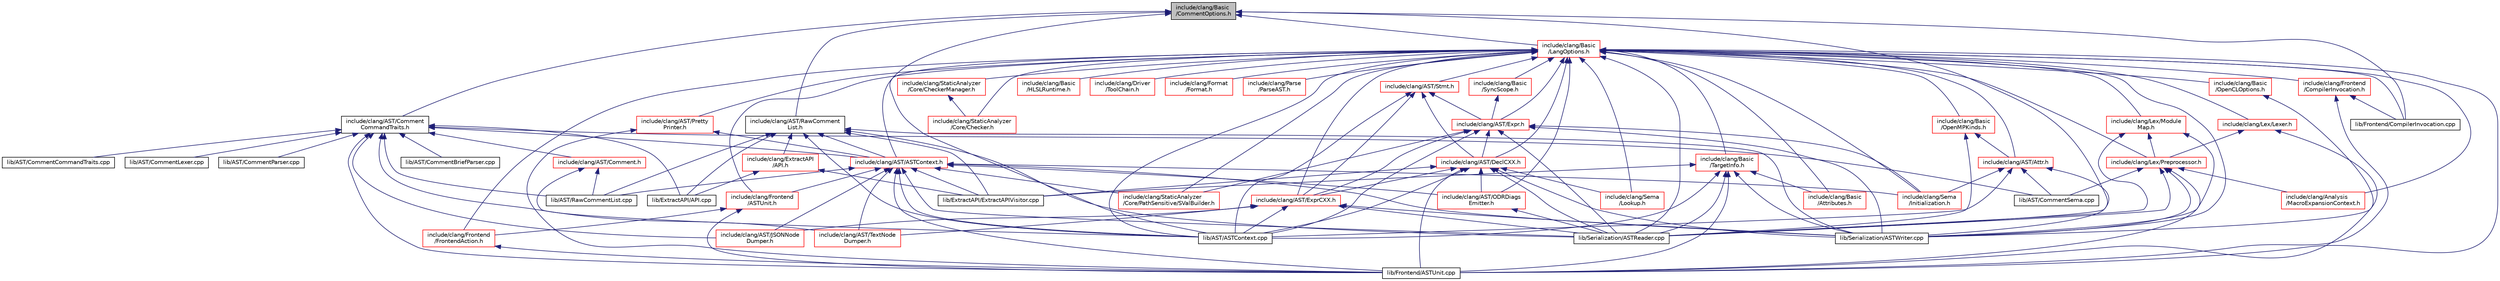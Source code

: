 digraph "include/clang/Basic/CommentOptions.h"
{
 // LATEX_PDF_SIZE
  bgcolor="transparent";
  edge [fontname="Helvetica",fontsize="10",labelfontname="Helvetica",labelfontsize="10"];
  node [fontname="Helvetica",fontsize="10",shape=record];
  Node1 [label="include/clang/Basic\l/CommentOptions.h",height=0.2,width=0.4,color="black", fillcolor="grey75", style="filled", fontcolor="black",tooltip=" "];
  Node1 -> Node2 [dir="back",color="midnightblue",fontsize="10",style="solid",fontname="Helvetica"];
  Node2 [label="include/clang/AST/Comment\lCommandTraits.h",height=0.2,width=0.4,color="black",URL="$CommentCommandTraits_8h.html",tooltip=" "];
  Node2 -> Node3 [dir="back",color="midnightblue",fontsize="10",style="solid",fontname="Helvetica"];
  Node3 [label="include/clang/AST/ASTContext.h",height=0.2,width=0.4,color="red",URL="$ASTContext_8h.html",tooltip=" "];
  Node3 -> Node72 [dir="back",color="midnightblue",fontsize="10",style="solid",fontname="Helvetica"];
  Node72 [label="include/clang/AST/JSONNode\lDumper.h",height=0.2,width=0.4,color="red",URL="$JSONNodeDumper_8h.html",tooltip=" "];
  Node3 -> Node654 [dir="back",color="midnightblue",fontsize="10",style="solid",fontname="Helvetica"];
  Node654 [label="include/clang/AST/ODRDiags\lEmitter.h",height=0.2,width=0.4,color="red",URL="$ODRDiagsEmitter_8h.html",tooltip=" "];
  Node654 -> Node244 [dir="back",color="midnightblue",fontsize="10",style="solid",fontname="Helvetica"];
  Node244 [label="lib/Serialization/ASTReader.cpp",height=0.2,width=0.4,color="black",URL="$ASTReader_8cpp.html",tooltip=" "];
  Node3 -> Node74 [dir="back",color="midnightblue",fontsize="10",style="solid",fontname="Helvetica"];
  Node74 [label="include/clang/AST/TextNode\lDumper.h",height=0.2,width=0.4,color="red",URL="$TextNodeDumper_8h.html",tooltip=" "];
  Node3 -> Node673 [dir="back",color="midnightblue",fontsize="10",style="solid",fontname="Helvetica"];
  Node673 [label="include/clang/Frontend\l/ASTUnit.h",height=0.2,width=0.4,color="red",URL="$ASTUnit_8h.html",tooltip=" "];
  Node673 -> Node674 [dir="back",color="midnightblue",fontsize="10",style="solid",fontname="Helvetica"];
  Node674 [label="include/clang/Frontend\l/FrontendAction.h",height=0.2,width=0.4,color="red",URL="$FrontendAction_8h.html",tooltip=" "];
  Node674 -> Node383 [dir="back",color="midnightblue",fontsize="10",style="solid",fontname="Helvetica"];
  Node383 [label="lib/Frontend/ASTUnit.cpp",height=0.2,width=0.4,color="black",URL="$ASTUnit_8cpp.html",tooltip=" "];
  Node673 -> Node383 [dir="back",color="midnightblue",fontsize="10",style="solid",fontname="Helvetica"];
  Node3 -> Node638 [dir="back",color="midnightblue",fontsize="10",style="solid",fontname="Helvetica"];
  Node638 [label="include/clang/Sema\l/Initialization.h",height=0.2,width=0.4,color="red",URL="$Initialization_8h.html",tooltip=" "];
  Node3 -> Node606 [dir="back",color="midnightblue",fontsize="10",style="solid",fontname="Helvetica"];
  Node606 [label="include/clang/StaticAnalyzer\l/Core/PathSensitive/SValBuilder.h",height=0.2,width=0.4,color="red",URL="$SValBuilder_8h.html",tooltip=" "];
  Node3 -> Node66 [dir="back",color="midnightblue",fontsize="10",style="solid",fontname="Helvetica"];
  Node66 [label="lib/AST/ASTContext.cpp",height=0.2,width=0.4,color="black",URL="$ASTContext_8cpp.html",tooltip=" "];
  Node3 -> Node727 [dir="back",color="midnightblue",fontsize="10",style="solid",fontname="Helvetica"];
  Node727 [label="lib/AST/RawCommentList.cpp",height=0.2,width=0.4,color="black",URL="$RawCommentList_8cpp.html",tooltip=" "];
  Node3 -> Node192 [dir="back",color="midnightblue",fontsize="10",style="solid",fontname="Helvetica"];
  Node192 [label="lib/ExtractAPI/ExtractAPIVisitor.cpp",height=0.2,width=0.4,color="black",URL="$ExtractAPIVisitor_8cpp.html",tooltip=" "];
  Node3 -> Node383 [dir="back",color="midnightblue",fontsize="10",style="solid",fontname="Helvetica"];
  Node3 -> Node244 [dir="back",color="midnightblue",fontsize="10",style="solid",fontname="Helvetica"];
  Node3 -> Node36 [dir="back",color="midnightblue",fontsize="10",style="solid",fontname="Helvetica"];
  Node36 [label="lib/Serialization/ASTWriter.cpp",height=0.2,width=0.4,color="black",URL="$ASTWriter_8cpp.html",tooltip=" "];
  Node2 -> Node740 [dir="back",color="midnightblue",fontsize="10",style="solid",fontname="Helvetica"];
  Node740 [label="include/clang/AST/Comment.h",height=0.2,width=0.4,color="red",URL="$Comment_8h.html",tooltip=" "];
  Node740 -> Node66 [dir="back",color="midnightblue",fontsize="10",style="solid",fontname="Helvetica"];
  Node740 -> Node727 [dir="back",color="midnightblue",fontsize="10",style="solid",fontname="Helvetica"];
  Node2 -> Node72 [dir="back",color="midnightblue",fontsize="10",style="solid",fontname="Helvetica"];
  Node2 -> Node74 [dir="back",color="midnightblue",fontsize="10",style="solid",fontname="Helvetica"];
  Node2 -> Node745 [dir="back",color="midnightblue",fontsize="10",style="solid",fontname="Helvetica"];
  Node745 [label="lib/AST/CommentBriefParser.cpp",height=0.2,width=0.4,color="black",URL="$CommentBriefParser_8cpp.html",tooltip=" "];
  Node2 -> Node746 [dir="back",color="midnightblue",fontsize="10",style="solid",fontname="Helvetica"];
  Node746 [label="lib/AST/CommentCommandTraits.cpp",height=0.2,width=0.4,color="black",URL="$CommentCommandTraits_8cpp.html",tooltip=" "];
  Node2 -> Node747 [dir="back",color="midnightblue",fontsize="10",style="solid",fontname="Helvetica"];
  Node747 [label="lib/AST/CommentLexer.cpp",height=0.2,width=0.4,color="black",URL="$CommentLexer_8cpp.html",tooltip=" "];
  Node2 -> Node742 [dir="back",color="midnightblue",fontsize="10",style="solid",fontname="Helvetica"];
  Node742 [label="lib/AST/CommentParser.cpp",height=0.2,width=0.4,color="black",URL="$CommentParser_8cpp.html",tooltip=" "];
  Node2 -> Node642 [dir="back",color="midnightblue",fontsize="10",style="solid",fontname="Helvetica"];
  Node642 [label="lib/AST/CommentSema.cpp",height=0.2,width=0.4,color="black",URL="$CommentSema_8cpp.html",tooltip=" "];
  Node2 -> Node727 [dir="back",color="midnightblue",fontsize="10",style="solid",fontname="Helvetica"];
  Node2 -> Node669 [dir="back",color="midnightblue",fontsize="10",style="solid",fontname="Helvetica"];
  Node669 [label="lib/ExtractAPI/API.cpp",height=0.2,width=0.4,color="black",URL="$API_8cpp.html",tooltip=" "];
  Node2 -> Node383 [dir="back",color="midnightblue",fontsize="10",style="solid",fontname="Helvetica"];
  Node1 -> Node748 [dir="back",color="midnightblue",fontsize="10",style="solid",fontname="Helvetica"];
  Node748 [label="include/clang/AST/RawComment\lList.h",height=0.2,width=0.4,color="black",URL="$RawCommentList_8h.html",tooltip=" "];
  Node748 -> Node3 [dir="back",color="midnightblue",fontsize="10",style="solid",fontname="Helvetica"];
  Node748 -> Node663 [dir="back",color="midnightblue",fontsize="10",style="solid",fontname="Helvetica"];
  Node663 [label="include/clang/ExtractAPI\l/API.h",height=0.2,width=0.4,color="red",URL="$API_8h.html",tooltip=" "];
  Node663 -> Node669 [dir="back",color="midnightblue",fontsize="10",style="solid",fontname="Helvetica"];
  Node663 -> Node192 [dir="back",color="midnightblue",fontsize="10",style="solid",fontname="Helvetica"];
  Node748 -> Node66 [dir="back",color="midnightblue",fontsize="10",style="solid",fontname="Helvetica"];
  Node748 -> Node727 [dir="back",color="midnightblue",fontsize="10",style="solid",fontname="Helvetica"];
  Node748 -> Node669 [dir="back",color="midnightblue",fontsize="10",style="solid",fontname="Helvetica"];
  Node748 -> Node192 [dir="back",color="midnightblue",fontsize="10",style="solid",fontname="Helvetica"];
  Node748 -> Node244 [dir="back",color="midnightblue",fontsize="10",style="solid",fontname="Helvetica"];
  Node748 -> Node36 [dir="back",color="midnightblue",fontsize="10",style="solid",fontname="Helvetica"];
  Node1 -> Node749 [dir="back",color="midnightblue",fontsize="10",style="solid",fontname="Helvetica"];
  Node749 [label="include/clang/Basic\l/LangOptions.h",height=0.2,width=0.4,color="red",URL="$LangOptions_8h.html",tooltip=" "];
  Node749 -> Node750 [dir="back",color="midnightblue",fontsize="10",style="solid",fontname="Helvetica"];
  Node750 [label="include/clang/Analysis\l/MacroExpansionContext.h",height=0.2,width=0.4,color="red",URL="$MacroExpansionContext_8h.html",tooltip=" "];
  Node749 -> Node3 [dir="back",color="midnightblue",fontsize="10",style="solid",fontname="Helvetica"];
  Node749 -> Node753 [dir="back",color="midnightblue",fontsize="10",style="solid",fontname="Helvetica"];
  Node753 [label="include/clang/AST/Attr.h",height=0.2,width=0.4,color="red",URL="$Attr_8h.html",tooltip=" "];
  Node753 -> Node638 [dir="back",color="midnightblue",fontsize="10",style="solid",fontname="Helvetica"];
  Node753 -> Node66 [dir="back",color="midnightblue",fontsize="10",style="solid",fontname="Helvetica"];
  Node753 -> Node642 [dir="back",color="midnightblue",fontsize="10",style="solid",fontname="Helvetica"];
  Node753 -> Node36 [dir="back",color="midnightblue",fontsize="10",style="solid",fontname="Helvetica"];
  Node749 -> Node758 [dir="back",color="midnightblue",fontsize="10",style="solid",fontname="Helvetica"];
  Node758 [label="include/clang/AST/DeclCXX.h",height=0.2,width=0.4,color="red",URL="$DeclCXX_8h.html",tooltip=" "];
  Node758 -> Node404 [dir="back",color="midnightblue",fontsize="10",style="solid",fontname="Helvetica"];
  Node404 [label="include/clang/AST/ExprCXX.h",height=0.2,width=0.4,color="red",URL="$ExprCXX_8h.html",tooltip=" "];
  Node404 -> Node72 [dir="back",color="midnightblue",fontsize="10",style="solid",fontname="Helvetica"];
  Node404 -> Node74 [dir="back",color="midnightblue",fontsize="10",style="solid",fontname="Helvetica"];
  Node404 -> Node66 [dir="back",color="midnightblue",fontsize="10",style="solid",fontname="Helvetica"];
  Node404 -> Node244 [dir="back",color="midnightblue",fontsize="10",style="solid",fontname="Helvetica"];
  Node404 -> Node36 [dir="back",color="midnightblue",fontsize="10",style="solid",fontname="Helvetica"];
  Node758 -> Node654 [dir="back",color="midnightblue",fontsize="10",style="solid",fontname="Helvetica"];
  Node758 -> Node357 [dir="back",color="midnightblue",fontsize="10",style="solid",fontname="Helvetica"];
  Node357 [label="include/clang/Sema\l/Lookup.h",height=0.2,width=0.4,color="red",URL="$Sema_2Lookup_8h.html",tooltip=" "];
  Node758 -> Node66 [dir="back",color="midnightblue",fontsize="10",style="solid",fontname="Helvetica"];
  Node758 -> Node192 [dir="back",color="midnightblue",fontsize="10",style="solid",fontname="Helvetica"];
  Node758 -> Node383 [dir="back",color="midnightblue",fontsize="10",style="solid",fontname="Helvetica"];
  Node758 -> Node244 [dir="back",color="midnightblue",fontsize="10",style="solid",fontname="Helvetica"];
  Node758 -> Node36 [dir="back",color="midnightblue",fontsize="10",style="solid",fontname="Helvetica"];
  Node749 -> Node804 [dir="back",color="midnightblue",fontsize="10",style="solid",fontname="Helvetica"];
  Node804 [label="include/clang/AST/Expr.h",height=0.2,width=0.4,color="red",URL="$Expr_8h.html",tooltip=" "];
  Node804 -> Node758 [dir="back",color="midnightblue",fontsize="10",style="solid",fontname="Helvetica"];
  Node804 -> Node404 [dir="back",color="midnightblue",fontsize="10",style="solid",fontname="Helvetica"];
  Node804 -> Node638 [dir="back",color="midnightblue",fontsize="10",style="solid",fontname="Helvetica"];
  Node804 -> Node606 [dir="back",color="midnightblue",fontsize="10",style="solid",fontname="Helvetica"];
  Node804 -> Node66 [dir="back",color="midnightblue",fontsize="10",style="solid",fontname="Helvetica"];
  Node804 -> Node244 [dir="back",color="midnightblue",fontsize="10",style="solid",fontname="Helvetica"];
  Node804 -> Node36 [dir="back",color="midnightblue",fontsize="10",style="solid",fontname="Helvetica"];
  Node749 -> Node404 [dir="back",color="midnightblue",fontsize="10",style="solid",fontname="Helvetica"];
  Node749 -> Node654 [dir="back",color="midnightblue",fontsize="10",style="solid",fontname="Helvetica"];
  Node749 -> Node824 [dir="back",color="midnightblue",fontsize="10",style="solid",fontname="Helvetica"];
  Node824 [label="include/clang/AST/Pretty\lPrinter.h",height=0.2,width=0.4,color="red",URL="$PrettyPrinter_8h.html",tooltip=" "];
  Node824 -> Node3 [dir="back",color="midnightblue",fontsize="10",style="solid",fontname="Helvetica"];
  Node824 -> Node383 [dir="back",color="midnightblue",fontsize="10",style="solid",fontname="Helvetica"];
  Node749 -> Node825 [dir="back",color="midnightblue",fontsize="10",style="solid",fontname="Helvetica"];
  Node825 [label="include/clang/AST/Stmt.h",height=0.2,width=0.4,color="red",URL="$Stmt_8h.html",tooltip=" "];
  Node825 -> Node758 [dir="back",color="midnightblue",fontsize="10",style="solid",fontname="Helvetica"];
  Node825 -> Node804 [dir="back",color="midnightblue",fontsize="10",style="solid",fontname="Helvetica"];
  Node825 -> Node404 [dir="back",color="midnightblue",fontsize="10",style="solid",fontname="Helvetica"];
  Node825 -> Node66 [dir="back",color="midnightblue",fontsize="10",style="solid",fontname="Helvetica"];
  Node749 -> Node834 [dir="back",color="midnightblue",fontsize="10",style="solid",fontname="Helvetica"];
  Node834 [label="include/clang/Basic\l/Attributes.h",height=0.2,width=0.4,color="red",URL="$Attributes_8h.html",tooltip=" "];
  Node749 -> Node837 [dir="back",color="midnightblue",fontsize="10",style="solid",fontname="Helvetica"];
  Node837 [label="include/clang/Basic\l/HLSLRuntime.h",height=0.2,width=0.4,color="red",URL="$HLSLRuntime_8h.html",tooltip=" "];
  Node749 -> Node839 [dir="back",color="midnightblue",fontsize="10",style="solid",fontname="Helvetica"];
  Node839 [label="include/clang/Basic\l/OpenCLOptions.h",height=0.2,width=0.4,color="red",URL="$OpenCLOptions_8h.html",tooltip=" "];
  Node839 -> Node36 [dir="back",color="midnightblue",fontsize="10",style="solid",fontname="Helvetica"];
  Node749 -> Node910 [dir="back",color="midnightblue",fontsize="10",style="solid",fontname="Helvetica"];
  Node910 [label="include/clang/Basic\l/OpenMPKinds.h",height=0.2,width=0.4,color="red",URL="$OpenMPKinds_8h.html",tooltip=" "];
  Node910 -> Node753 [dir="back",color="midnightblue",fontsize="10",style="solid",fontname="Helvetica"];
  Node910 -> Node244 [dir="back",color="midnightblue",fontsize="10",style="solid",fontname="Helvetica"];
  Node749 -> Node912 [dir="back",color="midnightblue",fontsize="10",style="solid",fontname="Helvetica"];
  Node912 [label="include/clang/Basic\l/SyncScope.h",height=0.2,width=0.4,color="red",URL="$SyncScope_8h.html",tooltip=" "];
  Node912 -> Node804 [dir="back",color="midnightblue",fontsize="10",style="solid",fontname="Helvetica"];
  Node749 -> Node841 [dir="back",color="midnightblue",fontsize="10",style="solid",fontname="Helvetica"];
  Node841 [label="include/clang/Basic\l/TargetInfo.h",height=0.2,width=0.4,color="red",URL="$include_2clang_2Basic_2TargetInfo_8h.html",tooltip=" "];
  Node841 -> Node834 [dir="back",color="midnightblue",fontsize="10",style="solid",fontname="Helvetica"];
  Node841 -> Node66 [dir="back",color="midnightblue",fontsize="10",style="solid",fontname="Helvetica"];
  Node841 -> Node192 [dir="back",color="midnightblue",fontsize="10",style="solid",fontname="Helvetica"];
  Node841 -> Node383 [dir="back",color="midnightblue",fontsize="10",style="solid",fontname="Helvetica"];
  Node841 -> Node244 [dir="back",color="midnightblue",fontsize="10",style="solid",fontname="Helvetica"];
  Node841 -> Node36 [dir="back",color="midnightblue",fontsize="10",style="solid",fontname="Helvetica"];
  Node749 -> Node913 [dir="back",color="midnightblue",fontsize="10",style="solid",fontname="Helvetica"];
  Node913 [label="include/clang/Driver\l/ToolChain.h",height=0.2,width=0.4,color="red",URL="$ToolChain_8h.html",tooltip=" "];
  Node749 -> Node1045 [dir="back",color="midnightblue",fontsize="10",style="solid",fontname="Helvetica"];
  Node1045 [label="include/clang/Format\l/Format.h",height=0.2,width=0.4,color="red",URL="$Format_8h.html",tooltip=" "];
  Node749 -> Node673 [dir="back",color="midnightblue",fontsize="10",style="solid",fontname="Helvetica"];
  Node749 -> Node423 [dir="back",color="midnightblue",fontsize="10",style="solid",fontname="Helvetica"];
  Node423 [label="include/clang/Frontend\l/CompilerInvocation.h",height=0.2,width=0.4,color="red",URL="$CompilerInvocation_8h.html",tooltip=" "];
  Node423 -> Node383 [dir="back",color="midnightblue",fontsize="10",style="solid",fontname="Helvetica"];
  Node423 -> Node435 [dir="back",color="midnightblue",fontsize="10",style="solid",fontname="Helvetica"];
  Node435 [label="lib/Frontend/CompilerInvocation.cpp",height=0.2,width=0.4,color="black",URL="$CompilerInvocation_8cpp.html",tooltip=" "];
  Node749 -> Node674 [dir="back",color="midnightblue",fontsize="10",style="solid",fontname="Helvetica"];
  Node749 -> Node1085 [dir="back",color="midnightblue",fontsize="10",style="solid",fontname="Helvetica"];
  Node1085 [label="include/clang/Lex/Lexer.h",height=0.2,width=0.4,color="red",URL="$Lexer_8h.html",tooltip=" "];
  Node1085 -> Node1087 [dir="back",color="midnightblue",fontsize="10",style="solid",fontname="Helvetica"];
  Node1087 [label="include/clang/Lex/Preprocessor.h",height=0.2,width=0.4,color="red",URL="$Preprocessor_8h.html",tooltip=" "];
  Node1087 -> Node750 [dir="back",color="midnightblue",fontsize="10",style="solid",fontname="Helvetica"];
  Node1087 -> Node642 [dir="back",color="midnightblue",fontsize="10",style="solid",fontname="Helvetica"];
  Node1087 -> Node383 [dir="back",color="midnightblue",fontsize="10",style="solid",fontname="Helvetica"];
  Node1087 -> Node244 [dir="back",color="midnightblue",fontsize="10",style="solid",fontname="Helvetica"];
  Node1087 -> Node36 [dir="back",color="midnightblue",fontsize="10",style="solid",fontname="Helvetica"];
  Node1085 -> Node383 [dir="back",color="midnightblue",fontsize="10",style="solid",fontname="Helvetica"];
  Node749 -> Node1129 [dir="back",color="midnightblue",fontsize="10",style="solid",fontname="Helvetica"];
  Node1129 [label="include/clang/Lex/Module\lMap.h",height=0.2,width=0.4,color="red",URL="$ModuleMap_8h.html",tooltip=" "];
  Node1129 -> Node1087 [dir="back",color="midnightblue",fontsize="10",style="solid",fontname="Helvetica"];
  Node1129 -> Node244 [dir="back",color="midnightblue",fontsize="10",style="solid",fontname="Helvetica"];
  Node1129 -> Node36 [dir="back",color="midnightblue",fontsize="10",style="solid",fontname="Helvetica"];
  Node749 -> Node1087 [dir="back",color="midnightblue",fontsize="10",style="solid",fontname="Helvetica"];
  Node749 -> Node1136 [dir="back",color="midnightblue",fontsize="10",style="solid",fontname="Helvetica"];
  Node1136 [label="include/clang/Parse\l/ParseAST.h",height=0.2,width=0.4,color="red",URL="$ParseAST_8h.html",tooltip=" "];
  Node749 -> Node638 [dir="back",color="midnightblue",fontsize="10",style="solid",fontname="Helvetica"];
  Node749 -> Node357 [dir="back",color="midnightblue",fontsize="10",style="solid",fontname="Helvetica"];
  Node749 -> Node575 [dir="back",color="midnightblue",fontsize="10",style="solid",fontname="Helvetica"];
  Node575 [label="include/clang/StaticAnalyzer\l/Core/Checker.h",height=0.2,width=0.4,color="red",URL="$Checker_8h.html",tooltip=" "];
  Node749 -> Node578 [dir="back",color="midnightblue",fontsize="10",style="solid",fontname="Helvetica"];
  Node578 [label="include/clang/StaticAnalyzer\l/Core/CheckerManager.h",height=0.2,width=0.4,color="red",URL="$CheckerManager_8h.html",tooltip=" "];
  Node578 -> Node575 [dir="back",color="midnightblue",fontsize="10",style="solid",fontname="Helvetica"];
  Node749 -> Node606 [dir="back",color="midnightblue",fontsize="10",style="solid",fontname="Helvetica"];
  Node749 -> Node66 [dir="back",color="midnightblue",fontsize="10",style="solid",fontname="Helvetica"];
  Node749 -> Node383 [dir="back",color="midnightblue",fontsize="10",style="solid",fontname="Helvetica"];
  Node749 -> Node435 [dir="back",color="midnightblue",fontsize="10",style="solid",fontname="Helvetica"];
  Node749 -> Node244 [dir="back",color="midnightblue",fontsize="10",style="solid",fontname="Helvetica"];
  Node749 -> Node36 [dir="back",color="midnightblue",fontsize="10",style="solid",fontname="Helvetica"];
  Node1 -> Node66 [dir="back",color="midnightblue",fontsize="10",style="solid",fontname="Helvetica"];
  Node1 -> Node435 [dir="back",color="midnightblue",fontsize="10",style="solid",fontname="Helvetica"];
  Node1 -> Node244 [dir="back",color="midnightblue",fontsize="10",style="solid",fontname="Helvetica"];
}
